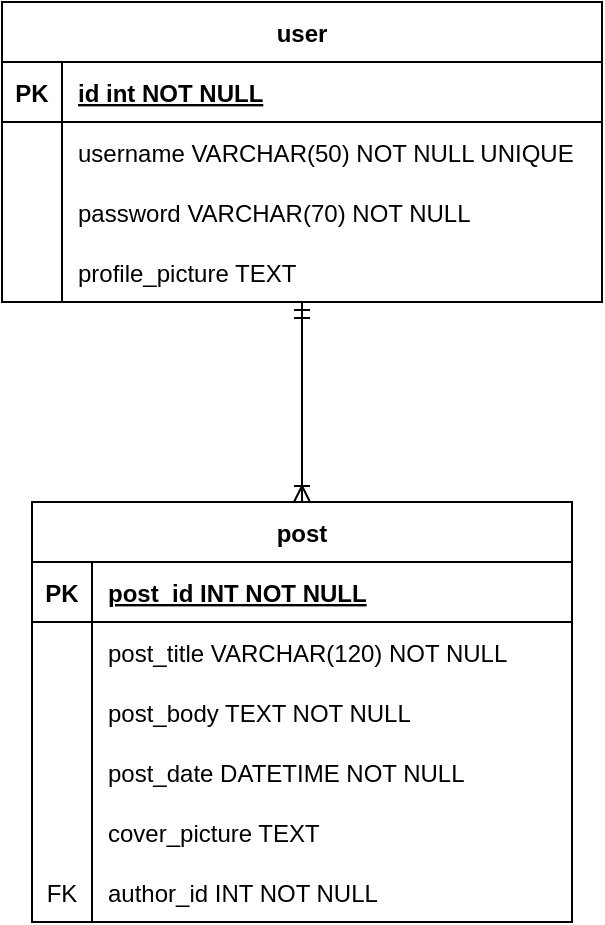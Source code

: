 <mxfile version="16.1.0" type="device"><diagram id="sxiWiULaTAbWFfT6W3cR" name="Page-1"><mxGraphModel dx="432" dy="375" grid="1" gridSize="10" guides="1" tooltips="1" connect="1" arrows="1" fold="1" page="1" pageScale="1" pageWidth="827" pageHeight="1169" math="0" shadow="0"><root><object label="" id="0"><mxCell/></object><mxCell id="1" parent="0"/><mxCell id="HnxUdiVFGma2lVMd3CKW-1" value="user" style="shape=table;startSize=30;container=1;collapsible=1;childLayout=tableLayout;fixedRows=1;rowLines=0;fontStyle=1;align=center;resizeLast=1;" parent="1" vertex="1"><mxGeometry x="264" y="40" width="300" height="150" as="geometry"/></mxCell><mxCell id="HnxUdiVFGma2lVMd3CKW-2" value="" style="shape=partialRectangle;collapsible=0;dropTarget=0;pointerEvents=0;fillColor=none;top=0;left=0;bottom=1;right=0;points=[[0,0.5],[1,0.5]];portConstraint=eastwest;" parent="HnxUdiVFGma2lVMd3CKW-1" vertex="1"><mxGeometry y="30" width="300" height="30" as="geometry"/></mxCell><mxCell id="HnxUdiVFGma2lVMd3CKW-3" value="PK" style="shape=partialRectangle;connectable=0;fillColor=none;top=0;left=0;bottom=0;right=0;fontStyle=1;overflow=hidden;" parent="HnxUdiVFGma2lVMd3CKW-2" vertex="1"><mxGeometry width="30" height="30" as="geometry"><mxRectangle width="30" height="30" as="alternateBounds"/></mxGeometry></mxCell><mxCell id="HnxUdiVFGma2lVMd3CKW-4" value="id int NOT NULL" style="shape=partialRectangle;connectable=0;fillColor=none;top=0;left=0;bottom=0;right=0;align=left;spacingLeft=6;fontStyle=5;overflow=hidden;" parent="HnxUdiVFGma2lVMd3CKW-2" vertex="1"><mxGeometry x="30" width="270" height="30" as="geometry"><mxRectangle width="270" height="30" as="alternateBounds"/></mxGeometry></mxCell><mxCell id="HnxUdiVFGma2lVMd3CKW-5" value="" style="shape=partialRectangle;collapsible=0;dropTarget=0;pointerEvents=0;fillColor=none;top=0;left=0;bottom=0;right=0;points=[[0,0.5],[1,0.5]];portConstraint=eastwest;" parent="HnxUdiVFGma2lVMd3CKW-1" vertex="1"><mxGeometry y="60" width="300" height="30" as="geometry"/></mxCell><mxCell id="HnxUdiVFGma2lVMd3CKW-6" value="&#xA;" style="shape=partialRectangle;connectable=0;fillColor=none;top=0;left=0;bottom=0;right=0;editable=1;overflow=hidden;" parent="HnxUdiVFGma2lVMd3CKW-5" vertex="1"><mxGeometry width="30" height="30" as="geometry"><mxRectangle width="30" height="30" as="alternateBounds"/></mxGeometry></mxCell><mxCell id="HnxUdiVFGma2lVMd3CKW-7" value="username VARCHAR(50) NOT NULL UNIQUE" style="shape=partialRectangle;connectable=0;fillColor=none;top=0;left=0;bottom=0;right=0;align=left;spacingLeft=6;overflow=hidden;" parent="HnxUdiVFGma2lVMd3CKW-5" vertex="1"><mxGeometry x="30" width="270" height="30" as="geometry"><mxRectangle width="270" height="30" as="alternateBounds"/></mxGeometry></mxCell><mxCell id="HnxUdiVFGma2lVMd3CKW-11" value="" style="shape=partialRectangle;collapsible=0;dropTarget=0;pointerEvents=0;fillColor=none;top=0;left=0;bottom=0;right=0;points=[[0,0.5],[1,0.5]];portConstraint=eastwest;" parent="HnxUdiVFGma2lVMd3CKW-1" vertex="1"><mxGeometry y="90" width="300" height="30" as="geometry"/></mxCell><mxCell id="HnxUdiVFGma2lVMd3CKW-12" value="" style="shape=partialRectangle;connectable=0;fillColor=none;top=0;left=0;bottom=0;right=0;editable=1;overflow=hidden;" parent="HnxUdiVFGma2lVMd3CKW-11" vertex="1"><mxGeometry width="30" height="30" as="geometry"><mxRectangle width="30" height="30" as="alternateBounds"/></mxGeometry></mxCell><mxCell id="HnxUdiVFGma2lVMd3CKW-13" value="password VARCHAR(70) NOT NULL" style="shape=partialRectangle;connectable=0;fillColor=none;top=0;left=0;bottom=0;right=0;align=left;spacingLeft=6;overflow=hidden;" parent="HnxUdiVFGma2lVMd3CKW-11" vertex="1"><mxGeometry x="30" width="270" height="30" as="geometry"><mxRectangle width="270" height="30" as="alternateBounds"/></mxGeometry></mxCell><mxCell id="26uz1PwY4LuCPN1F-8qy-4" value="" style="shape=partialRectangle;collapsible=0;dropTarget=0;pointerEvents=0;fillColor=none;top=0;left=0;bottom=0;right=0;points=[[0,0.5],[1,0.5]];portConstraint=eastwest;" parent="HnxUdiVFGma2lVMd3CKW-1" vertex="1"><mxGeometry y="120" width="300" height="30" as="geometry"/></mxCell><mxCell id="26uz1PwY4LuCPN1F-8qy-5" value="" style="shape=partialRectangle;connectable=0;fillColor=none;top=0;left=0;bottom=0;right=0;editable=1;overflow=hidden;" parent="26uz1PwY4LuCPN1F-8qy-4" vertex="1"><mxGeometry width="30" height="30" as="geometry"><mxRectangle width="30" height="30" as="alternateBounds"/></mxGeometry></mxCell><mxCell id="26uz1PwY4LuCPN1F-8qy-6" value="profile_picture TEXT" style="shape=partialRectangle;connectable=0;fillColor=none;top=0;left=0;bottom=0;right=0;align=left;spacingLeft=6;overflow=hidden;" parent="26uz1PwY4LuCPN1F-8qy-4" vertex="1"><mxGeometry x="30" width="270" height="30" as="geometry"><mxRectangle width="270" height="30" as="alternateBounds"/></mxGeometry></mxCell><mxCell id="3T1rxRXHYbYZReLsvK2q-2" style="edgeStyle=orthogonalEdgeStyle;rounded=0;orthogonalLoop=1;jettySize=auto;html=1;startArrow=ERoneToMany;startFill=0;endArrow=ERmandOne;endFill=0;" parent="1" source="jYMnOCs6FWZu92GRu7Xh-1" target="HnxUdiVFGma2lVMd3CKW-1" edge="1"><mxGeometry relative="1" as="geometry"/></mxCell><mxCell id="jYMnOCs6FWZu92GRu7Xh-1" value="post" style="shape=table;startSize=30;container=1;collapsible=1;childLayout=tableLayout;fixedRows=1;rowLines=0;fontStyle=1;align=center;resizeLast=1;" parent="1" vertex="1"><mxGeometry x="279" y="290" width="270" height="210" as="geometry"/></mxCell><mxCell id="jYMnOCs6FWZu92GRu7Xh-2" value="" style="shape=partialRectangle;collapsible=0;dropTarget=0;pointerEvents=0;fillColor=none;top=0;left=0;bottom=1;right=0;points=[[0,0.5],[1,0.5]];portConstraint=eastwest;" parent="jYMnOCs6FWZu92GRu7Xh-1" vertex="1"><mxGeometry y="30" width="270" height="30" as="geometry"/></mxCell><mxCell id="jYMnOCs6FWZu92GRu7Xh-3" value="PK" style="shape=partialRectangle;connectable=0;fillColor=none;top=0;left=0;bottom=0;right=0;fontStyle=1;overflow=hidden;" parent="jYMnOCs6FWZu92GRu7Xh-2" vertex="1"><mxGeometry width="30" height="30" as="geometry"><mxRectangle width="30" height="30" as="alternateBounds"/></mxGeometry></mxCell><mxCell id="jYMnOCs6FWZu92GRu7Xh-4" value="post_id INT NOT NULL" style="shape=partialRectangle;connectable=0;fillColor=none;top=0;left=0;bottom=0;right=0;align=left;spacingLeft=6;fontStyle=5;overflow=hidden;" parent="jYMnOCs6FWZu92GRu7Xh-2" vertex="1"><mxGeometry x="30" width="240" height="30" as="geometry"><mxRectangle width="240" height="30" as="alternateBounds"/></mxGeometry></mxCell><mxCell id="jYMnOCs6FWZu92GRu7Xh-5" value="" style="shape=partialRectangle;collapsible=0;dropTarget=0;pointerEvents=0;fillColor=none;top=0;left=0;bottom=0;right=0;points=[[0,0.5],[1,0.5]];portConstraint=eastwest;" parent="jYMnOCs6FWZu92GRu7Xh-1" vertex="1"><mxGeometry y="60" width="270" height="30" as="geometry"/></mxCell><mxCell id="jYMnOCs6FWZu92GRu7Xh-6" value="" style="shape=partialRectangle;connectable=0;fillColor=none;top=0;left=0;bottom=0;right=0;editable=1;overflow=hidden;" parent="jYMnOCs6FWZu92GRu7Xh-5" vertex="1"><mxGeometry width="30" height="30" as="geometry"><mxRectangle width="30" height="30" as="alternateBounds"/></mxGeometry></mxCell><mxCell id="jYMnOCs6FWZu92GRu7Xh-7" value="post_title VARCHAR(120) NOT NULL" style="shape=partialRectangle;connectable=0;fillColor=none;top=0;left=0;bottom=0;right=0;align=left;spacingLeft=6;overflow=hidden;" parent="jYMnOCs6FWZu92GRu7Xh-5" vertex="1"><mxGeometry x="30" width="240" height="30" as="geometry"><mxRectangle width="240" height="30" as="alternateBounds"/></mxGeometry></mxCell><mxCell id="jYMnOCs6FWZu92GRu7Xh-8" value="" style="shape=partialRectangle;collapsible=0;dropTarget=0;pointerEvents=0;fillColor=none;top=0;left=0;bottom=0;right=0;points=[[0,0.5],[1,0.5]];portConstraint=eastwest;" parent="jYMnOCs6FWZu92GRu7Xh-1" vertex="1"><mxGeometry y="90" width="270" height="30" as="geometry"/></mxCell><mxCell id="jYMnOCs6FWZu92GRu7Xh-9" value="" style="shape=partialRectangle;connectable=0;fillColor=none;top=0;left=0;bottom=0;right=0;editable=1;overflow=hidden;" parent="jYMnOCs6FWZu92GRu7Xh-8" vertex="1"><mxGeometry width="30" height="30" as="geometry"><mxRectangle width="30" height="30" as="alternateBounds"/></mxGeometry></mxCell><mxCell id="jYMnOCs6FWZu92GRu7Xh-10" value="post_body TEXT NOT NULL" style="shape=partialRectangle;connectable=0;fillColor=none;top=0;left=0;bottom=0;right=0;align=left;spacingLeft=6;overflow=hidden;" parent="jYMnOCs6FWZu92GRu7Xh-8" vertex="1"><mxGeometry x="30" width="240" height="30" as="geometry"><mxRectangle width="240" height="30" as="alternateBounds"/></mxGeometry></mxCell><mxCell id="jYMnOCs6FWZu92GRu7Xh-11" value="" style="shape=partialRectangle;collapsible=0;dropTarget=0;pointerEvents=0;fillColor=none;top=0;left=0;bottom=0;right=0;points=[[0,0.5],[1,0.5]];portConstraint=eastwest;" parent="jYMnOCs6FWZu92GRu7Xh-1" vertex="1"><mxGeometry y="120" width="270" height="30" as="geometry"/></mxCell><mxCell id="jYMnOCs6FWZu92GRu7Xh-12" value="" style="shape=partialRectangle;connectable=0;fillColor=none;top=0;left=0;bottom=0;right=0;editable=1;overflow=hidden;" parent="jYMnOCs6FWZu92GRu7Xh-11" vertex="1"><mxGeometry width="30" height="30" as="geometry"><mxRectangle width="30" height="30" as="alternateBounds"/></mxGeometry></mxCell><mxCell id="jYMnOCs6FWZu92GRu7Xh-13" value="post_date DATETIME NOT NULL" style="shape=partialRectangle;connectable=0;fillColor=none;top=0;left=0;bottom=0;right=0;align=left;spacingLeft=6;overflow=hidden;" parent="jYMnOCs6FWZu92GRu7Xh-11" vertex="1"><mxGeometry x="30" width="240" height="30" as="geometry"><mxRectangle width="240" height="30" as="alternateBounds"/></mxGeometry></mxCell><mxCell id="Xx37aJwETvkNSkavx9I_-1" value="" style="shape=partialRectangle;collapsible=0;dropTarget=0;pointerEvents=0;fillColor=none;top=0;left=0;bottom=0;right=0;points=[[0,0.5],[1,0.5]];portConstraint=eastwest;" parent="jYMnOCs6FWZu92GRu7Xh-1" vertex="1"><mxGeometry y="150" width="270" height="30" as="geometry"/></mxCell><mxCell id="Xx37aJwETvkNSkavx9I_-2" value="" style="shape=partialRectangle;connectable=0;fillColor=none;top=0;left=0;bottom=0;right=0;editable=1;overflow=hidden;" parent="Xx37aJwETvkNSkavx9I_-1" vertex="1"><mxGeometry width="30" height="30" as="geometry"><mxRectangle width="30" height="30" as="alternateBounds"/></mxGeometry></mxCell><mxCell id="Xx37aJwETvkNSkavx9I_-3" value="cover_picture TEXT" style="shape=partialRectangle;connectable=0;fillColor=none;top=0;left=0;bottom=0;right=0;align=left;spacingLeft=6;overflow=hidden;" parent="Xx37aJwETvkNSkavx9I_-1" vertex="1"><mxGeometry x="30" width="240" height="30" as="geometry"><mxRectangle width="240" height="30" as="alternateBounds"/></mxGeometry></mxCell><mxCell id="jYMnOCs6FWZu92GRu7Xh-20" value="" style="shape=partialRectangle;collapsible=0;dropTarget=0;pointerEvents=0;fillColor=none;top=0;left=0;bottom=0;right=0;points=[[0,0.5],[1,0.5]];portConstraint=eastwest;" parent="jYMnOCs6FWZu92GRu7Xh-1" vertex="1"><mxGeometry y="180" width="270" height="30" as="geometry"/></mxCell><mxCell id="jYMnOCs6FWZu92GRu7Xh-21" value="FK" style="shape=partialRectangle;connectable=0;fillColor=none;top=0;left=0;bottom=0;right=0;fontStyle=0;overflow=hidden;" parent="jYMnOCs6FWZu92GRu7Xh-20" vertex="1"><mxGeometry width="30" height="30" as="geometry"><mxRectangle width="30" height="30" as="alternateBounds"/></mxGeometry></mxCell><mxCell id="jYMnOCs6FWZu92GRu7Xh-22" value="author_id INT NOT NULL" style="shape=partialRectangle;connectable=0;fillColor=none;top=0;left=0;bottom=0;right=0;align=left;spacingLeft=6;fontStyle=0;overflow=hidden;" parent="jYMnOCs6FWZu92GRu7Xh-20" vertex="1"><mxGeometry x="30" width="240" height="30" as="geometry"><mxRectangle width="240" height="30" as="alternateBounds"/></mxGeometry></mxCell></root></mxGraphModel></diagram></mxfile>